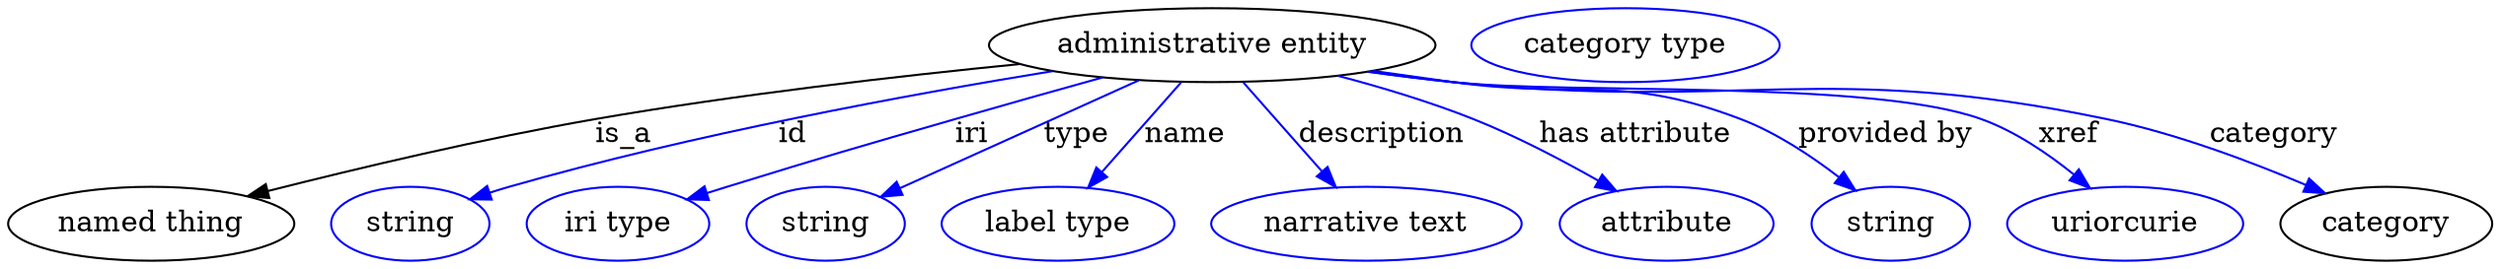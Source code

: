 digraph {
	graph [bb="0,0,1205.9,123"];
	node [label="\N"];
	"administrative entity"	[height=0.5,
		label="administrative entity",
		pos="585.54,105",
		width=3.015];
	"named thing"	[height=0.5,
		pos="69.544,18",
		width=1.9318];
	"administrative entity" -> "named thing"	[label=is_a,
		lp="299.54,61.5",
		pos="e,116.43,31.444 491.92,95.782 432.55,89.904 354.26,80.923 285.54,69 231.01,59.537 169.59,44.929 126.22,33.942"];
	id	[color=blue,
		height=0.5,
		label=string,
		pos="195.54,18",
		width=1.0652];
	"administrative entity" -> id	[color=blue,
		label=id,
		lp="381.54,61.5",
		pos="e,224.55,29.922 507.94,92.31 438.05,80.903 332.89,61.543 243.54,36 240.44,35.113 237.25,34.133 234.05,33.106",
		style=solid];
	iri	[color=blue,
		height=0.5,
		label="iri type",
		pos="296.54,18",
		width=1.2277];
	"administrative entity" -> iri	[color=blue,
		label=iri,
		lp="468.54,61.5",
		pos="e,330.22,29.681 532.26,89.314 510.06,83.134 484.03,75.81 460.54,69 411.52,54.785 399.33,50.997 350.54,36 347.05,34.926 343.43,33.805 \
339.8,32.674",
		style=solid];
	type	[color=blue,
		height=0.5,
		label=string,
		pos="397.54,18",
		width=1.0652];
	"administrative entity" -> type	[color=blue,
		label=type,
		lp="519.54,61.5",
		pos="e,424.11,31.012 549.74,87.812 516.38,72.731 466.91,50.362 433.5,35.259",
		style=solid];
	name	[color=blue,
		height=0.5,
		label="label type",
		pos="510.54,18",
		width=1.5707];
	"administrative entity" -> name	[color=blue,
		label=name,
		lp="572.54,61.5",
		pos="e,525.19,35.597 570.37,86.799 559.35,74.309 544.28,57.236 532.03,43.348",
		style=solid];
	description	[color=blue,
		height=0.5,
		label="narrative text",
		pos="660.54,18",
		width=2.0943];
	"administrative entity" -> description	[color=blue,
		label=description,
		lp="668.04,61.5",
		pos="e,645.64,35.885 600.72,86.799 611.67,74.39 626.61,57.458 638.82,43.618",
		style=solid];
	"has attribute"	[color=blue,
		height=0.5,
		label=attribute,
		pos="805.54,18",
		width=1.4443];
	"administrative entity" -> "has attribute"	[color=blue,
		label="has attribute",
		lp="791.54,61.5",
		pos="e,781.02,34.155 646.86,90.072 668.01,84.492 691.63,77.379 712.54,69 732.93,60.831 754.61,49.356 771.9,39.46",
		style=solid];
	"provided by"	[color=blue,
		height=0.5,
		label=string,
		pos="913.54,18",
		width=1.0652];
	"administrative entity" -> "provided by"	[color=blue,
		label="provided by",
		lp="913.04,61.5",
		pos="e,896.85,34.344 663.56,92.483 676.57,90.614 689.94,88.726 702.54,87 764.7,78.489 784.07,91.727 842.54,69 859.37,62.459 876,51.094 \
888.92,40.852",
		style=solid];
	xref	[color=blue,
		height=0.5,
		label=uriorcurie,
		pos="1027.5,18",
		width=1.5887];
	"administrative entity" -> xref	[color=blue,
		label=xref,
		lp="1001,61.5",
		pos="e,1011,35.403 661.59,92.113 675.21,90.224 689.28,88.426 702.54,87 759.47,80.88 905.8,88.737 959.54,69 975.53,63.13 991.01,52.289 \
1003.2,42.199",
		style=solid];
	category	[height=0.5,
		pos="1154.5,18",
		width=1.4263];
	"administrative entity" -> category	[color=blue,
		label=category,
		lp="1101,61.5",
		pos="e,1125,32.859 661.26,92.01 674.98,90.121 689.17,88.349 702.54,87 842.95,72.841 881.4,97.825 1019.5,69 1053,62.021 1089.2,48.236 \
1115.7,36.906",
		style=solid];
	"named thing_category"	[color=blue,
		height=0.5,
		label="category type",
		pos="786.54,105",
		width=2.0762];
}
